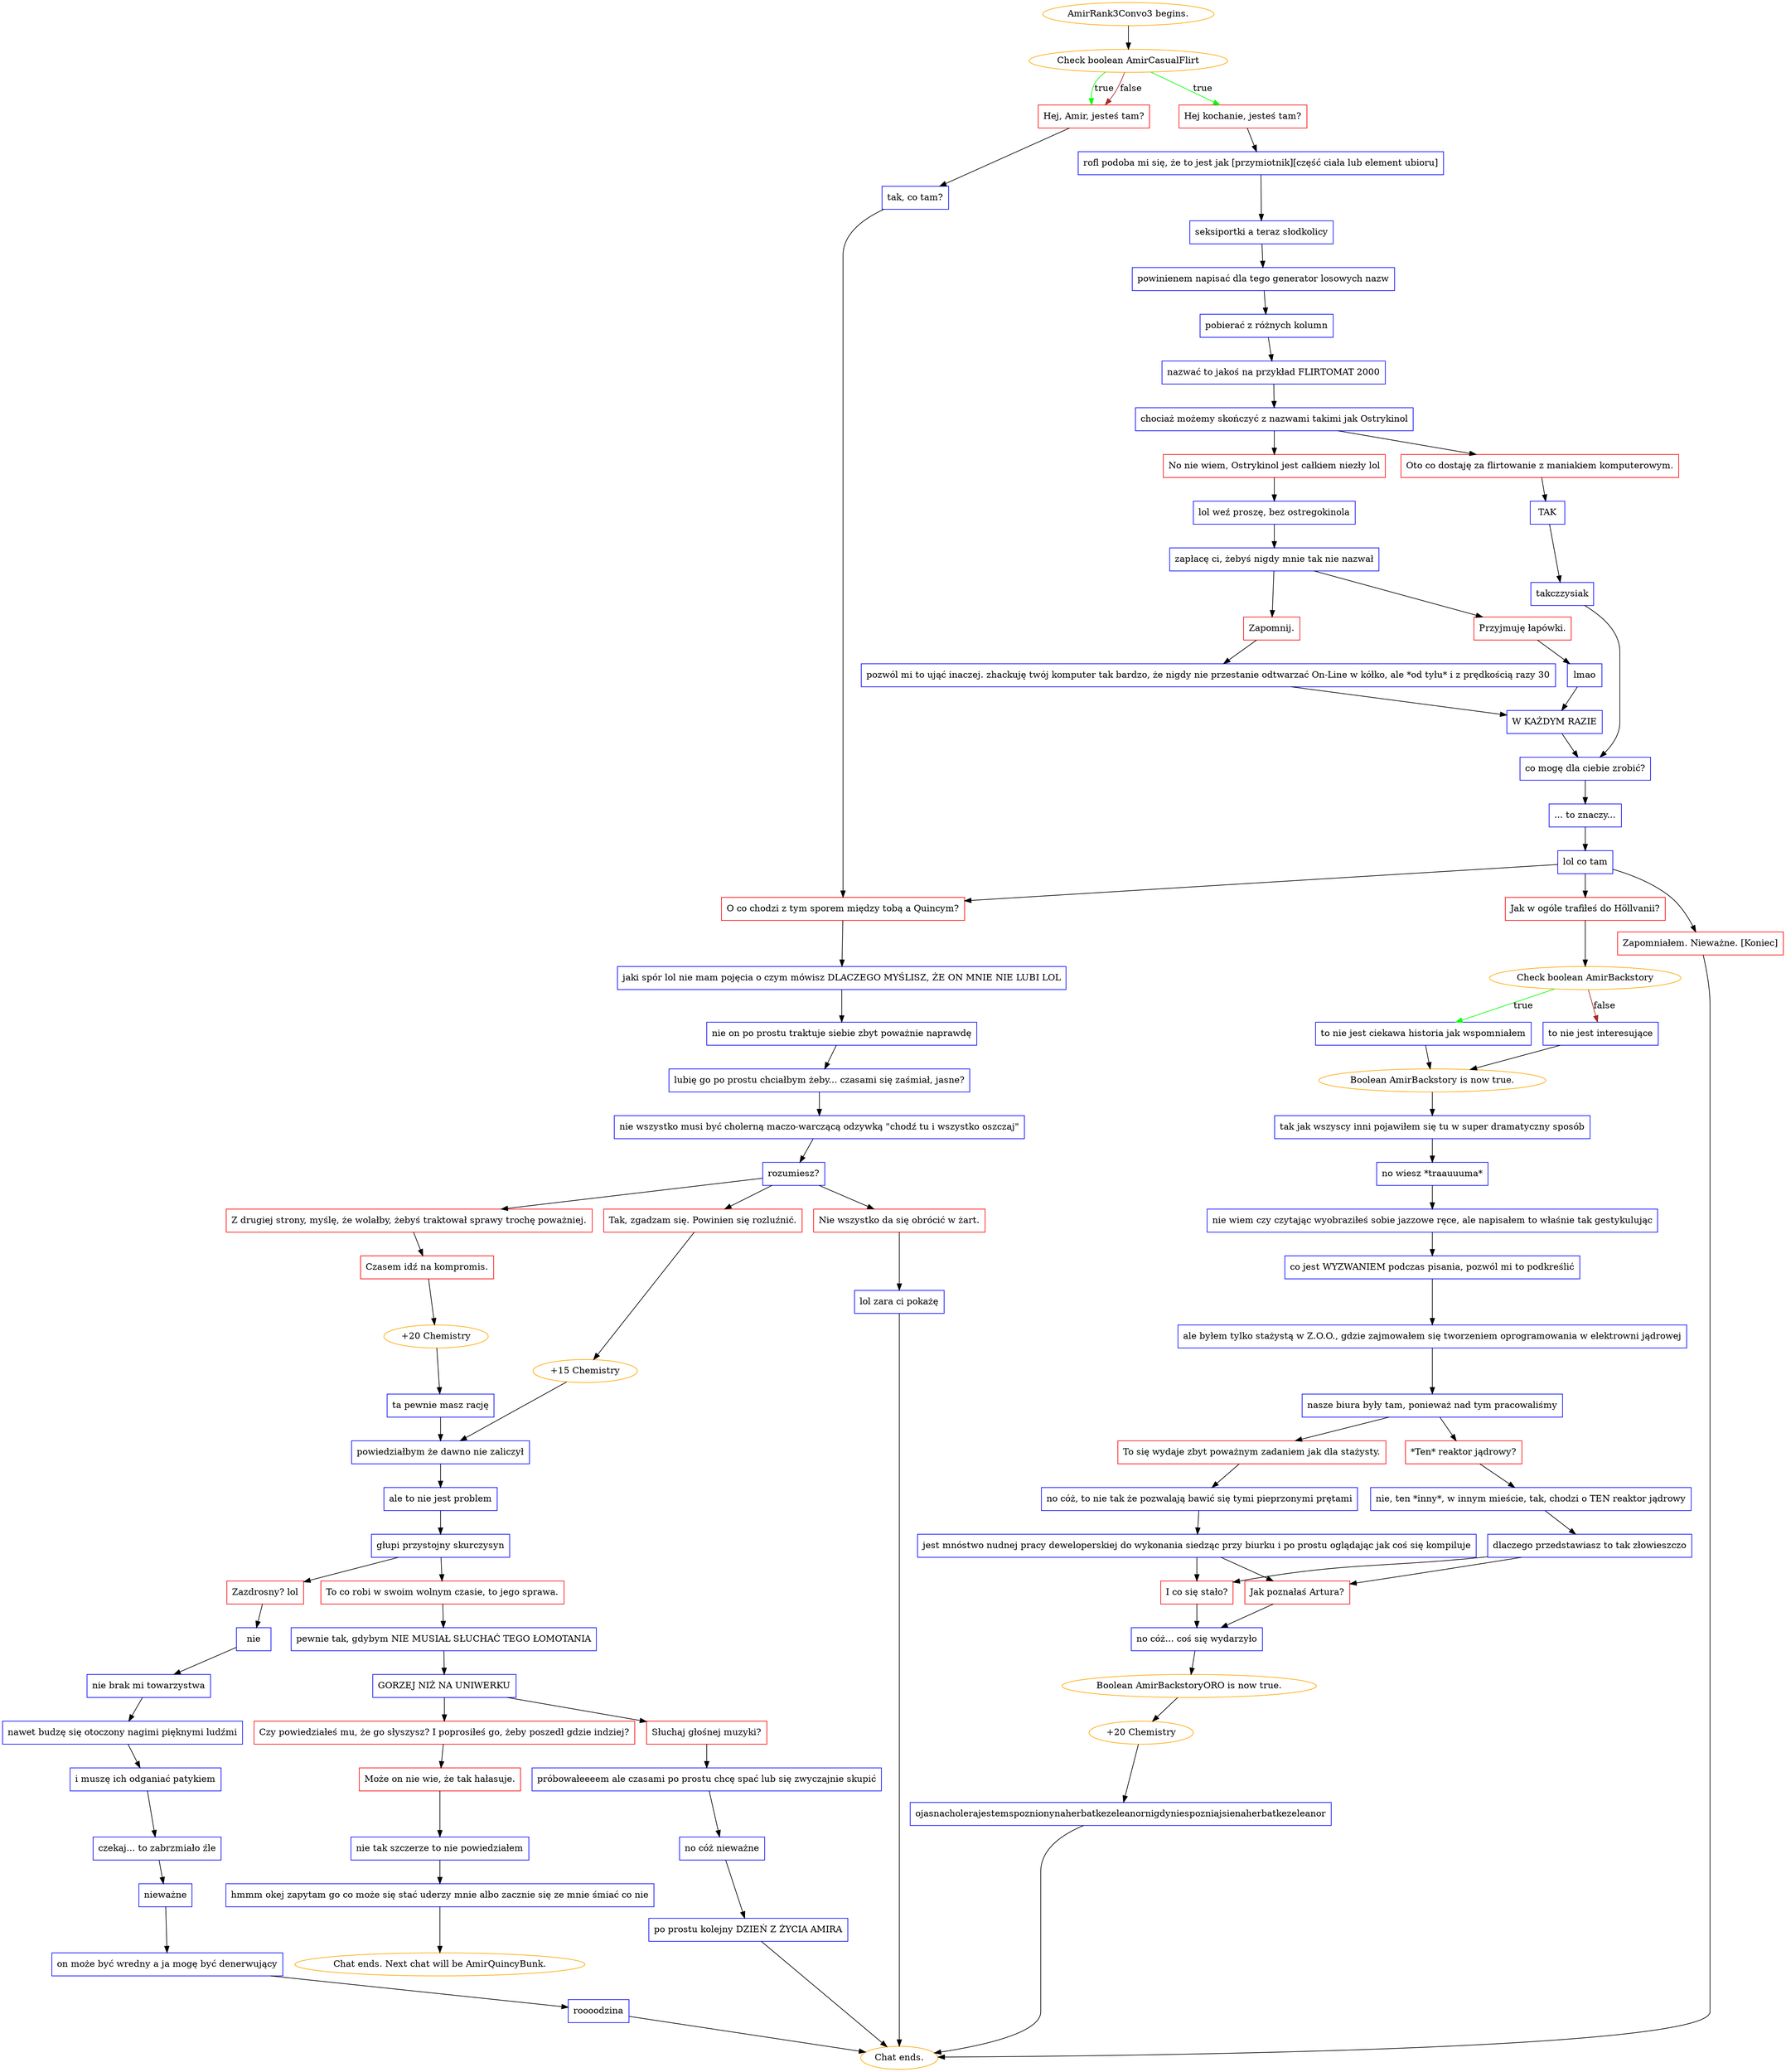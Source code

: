digraph {
	"AmirRank3Convo3 begins." [color=orange];
		"AmirRank3Convo3 begins." -> j2982152212;
	j2982152212 [label="Check boolean AmirCasualFlirt",color=orange];
		j2982152212 -> j3232986570 [label=true,color=green];
		j2982152212 -> j2699105217 [label=true,color=green];
		j2982152212 -> j2699105217 [label=false,color=brown];
	j3232986570 [label="Hej kochanie, jesteś tam?",shape=box,color=red];
		j3232986570 -> j4134029415;
	j2699105217 [label="Hej, Amir, jesteś tam?",shape=box,color=red];
		j2699105217 -> j703267480;
	j4134029415 [label="rofl podoba mi się, że to jest jak [przymiotnik][część ciała lub element ubioru]",shape=box,color=blue];
		j4134029415 -> j2876185712;
	j703267480 [label="tak, co tam?",shape=box,color=blue];
		j703267480 -> j2172884367;
	j2876185712 [label="seksiportki a teraz słodkolicy",shape=box,color=blue];
		j2876185712 -> j3951907532;
	j2172884367 [label="O co chodzi z tym sporem między tobą a Quincym?",shape=box,color=red];
		j2172884367 -> j2241872267;
	j3951907532 [label="powinienem napisać dla tego generator losowych nazw",shape=box,color=blue];
		j3951907532 -> j3472734124;
	j2241872267 [label="jaki spór lol nie mam pojęcia o czym mówisz DLACZEGO MYŚLISZ, ŻE ON MNIE NIE LUBI LOL",shape=box,color=blue];
		j2241872267 -> j1086914862;
	j3472734124 [label="pobierać z różnych kolumn",shape=box,color=blue];
		j3472734124 -> j655939340;
	j1086914862 [label="nie on po prostu traktuje siebie zbyt poważnie naprawdę",shape=box,color=blue];
		j1086914862 -> j1596218203;
	j655939340 [label="nazwać to jakoś na przykład FLIRTOMAT 2000",shape=box,color=blue];
		j655939340 -> j1783130752;
	j1596218203 [label="lubię go po prostu chciałbym żeby... czasami się zaśmiał, jasne?",shape=box,color=blue];
		j1596218203 -> j3633410071;
	j1783130752 [label="chociaż możemy skończyć z nazwami takimi jak Ostrykinol",shape=box,color=blue];
		j1783130752 -> j2009096220;
		j1783130752 -> j2649711834;
	j3633410071 [label="nie wszystko musi być cholerną maczo-warczącą odzywką \"chodź tu i wszystko oszczaj\"",shape=box,color=blue];
		j3633410071 -> j1626814514;
	j2009096220 [label="No nie wiem, Ostrykinol jest całkiem niezły lol",shape=box,color=red];
		j2009096220 -> j3547911485;
	j2649711834 [label="Oto co dostaję za flirtowanie z maniakiem komputerowym.",shape=box,color=red];
		j2649711834 -> j122071214;
	j1626814514 [label="rozumiesz?",shape=box,color=blue];
		j1626814514 -> j1216921106;
		j1626814514 -> j3097464950;
		j1626814514 -> j3075776655;
	j3547911485 [label="lol weź proszę, bez ostregokinola",shape=box,color=blue];
		j3547911485 -> j890943205;
	j122071214 [label="TAK",shape=box,color=blue];
		j122071214 -> j3106715297;
	j1216921106 [label="Z drugiej strony, myślę, że wolałby, żebyś traktował sprawy trochę poważniej.",shape=box,color=red];
		j1216921106 -> j3000098960;
	j3097464950 [label="Tak, zgadzam się. Powinien się rozluźnić.",shape=box,color=red];
		j3097464950 -> j1603028952;
	j3075776655 [label="Nie wszystko da się obrócić w żart.",shape=box,color=red];
		j3075776655 -> j1206144606;
	j890943205 [label="zapłacę ci, żebyś nigdy mnie tak nie nazwał",shape=box,color=blue];
		j890943205 -> j2624650973;
		j890943205 -> j3097838015;
	j3106715297 [label="takczzysiak",shape=box,color=blue];
		j3106715297 -> j2210826494;
	j3000098960 [label="Czasem idź na kompromis.",shape=box,color=red];
		j3000098960 -> j3550829283;
	j1603028952 [label="+15 Chemistry",color=orange];
		j1603028952 -> j379315185;
	j1206144606 [label="lol zara ci pokażę",shape=box,color=blue];
		j1206144606 -> "Chat ends.";
	j2624650973 [label="Przyjmuję łapówki.",shape=box,color=red];
		j2624650973 -> j3293197053;
	j3097838015 [label="Zapomnij.",shape=box,color=red];
		j3097838015 -> j2776638141;
	j2210826494 [label="co mogę dla ciebie zrobić?",shape=box,color=blue];
		j2210826494 -> j1744861245;
	j3550829283 [label="+20 Chemistry",color=orange];
		j3550829283 -> j1462124753;
	j379315185 [label="powiedziałbym że dawno nie zaliczył",shape=box,color=blue];
		j379315185 -> j2500778302;
	"Chat ends." [color=orange];
	j3293197053 [label="lmao",shape=box,color=blue];
		j3293197053 -> j3510673747;
	j2776638141 [label="pozwól mi to ująć inaczej. zhackuję twój komputer tak bardzo, że nigdy nie przestanie odtwarzać On-Line w kółko, ale *od tyłu* i z prędkością razy 30",shape=box,color=blue];
		j2776638141 -> j3510673747;
	j1744861245 [label="... to znaczy...",shape=box,color=blue];
		j1744861245 -> j1225557144;
	j1462124753 [label="ta pewnie masz rację",shape=box,color=blue];
		j1462124753 -> j379315185;
	j2500778302 [label="ale to nie jest problem",shape=box,color=blue];
		j2500778302 -> j4172963570;
	j3510673747 [label="W KAŻDYM RAZIE",shape=box,color=blue];
		j3510673747 -> j2210826494;
	j1225557144 [label="lol co tam",shape=box,color=blue];
		j1225557144 -> j114064480;
		j1225557144 -> j2172884367;
		j1225557144 -> j3034039505;
	j4172963570 [label="głupi przystojny skurczysyn",shape=box,color=blue];
		j4172963570 -> j793705625;
		j4172963570 -> j901048752;
	j114064480 [label="Jak w ogóle trafiłeś do Höllvanii?",shape=box,color=red];
		j114064480 -> j1182970936;
	j3034039505 [label="Zapomniałem. Nieważne. [Koniec]",shape=box,color=red];
		j3034039505 -> "Chat ends.";
	j793705625 [label="Zazdrosny? lol",shape=box,color=red];
		j793705625 -> j1131813015;
	j901048752 [label="To co robi w swoim wolnym czasie, to jego sprawa.",shape=box,color=red];
		j901048752 -> j2677588203;
	j1182970936 [label="Check boolean AmirBackstory",color=orange];
		j1182970936 -> j1850757221 [label=true,color=green];
		j1182970936 -> j3574414685 [label=false,color=brown];
	j1131813015 [label="nie",shape=box,color=blue];
		j1131813015 -> j4094446140;
	j2677588203 [label="pewnie tak, gdybym NIE MUSIAŁ SŁUCHAĆ TEGO ŁOMOTANIA",shape=box,color=blue];
		j2677588203 -> j2918559675;
	j1850757221 [label="to nie jest ciekawa historia jak wspomniałem",shape=box,color=blue];
		j1850757221 -> j1052505393;
	j3574414685 [label="to nie jest interesujące",shape=box,color=blue];
		j3574414685 -> j1052505393;
	j4094446140 [label="nie brak mi towarzystwa",shape=box,color=blue];
		j4094446140 -> j879406621;
	j2918559675 [label="GORZEJ NIŻ NA UNIWERKU",shape=box,color=blue];
		j2918559675 -> j2968878149;
		j2918559675 -> j601169412;
	j1052505393 [label="Boolean AmirBackstory is now true.",color=orange];
		j1052505393 -> j2918041657;
	j879406621 [label="nawet budzę się otoczony nagimi pięknymi ludźmi",shape=box,color=blue];
		j879406621 -> j358204804;
	j2968878149 [label="Czy powiedziałeś mu, że go słyszysz? I poprosiłeś go, żeby poszedł gdzie indziej?",shape=box,color=red];
		j2968878149 -> j2035540354;
	j601169412 [label="Słuchaj głośnej muzyki?",shape=box,color=red];
		j601169412 -> j2853576105;
	j2918041657 [label="tak jak wszyscy inni pojawiłem się tu w super dramatyczny sposób",shape=box,color=blue];
		j2918041657 -> j3951619724;
	j358204804 [label="i muszę ich odganiać patykiem",shape=box,color=blue];
		j358204804 -> j2818630780;
	j2035540354 [label="Może on nie wie, że tak hałasuje.",shape=box,color=red];
		j2035540354 -> j3581905799;
	j2853576105 [label="próbowałeeeem ale czasami po prostu chcę spać lub się zwyczajnie skupić",shape=box,color=blue];
		j2853576105 -> j161397653;
	j3951619724 [label="no wiesz *traauuuma*",shape=box,color=blue];
		j3951619724 -> j1302830931;
	j2818630780 [label="czekaj... to zabrzmiało źle",shape=box,color=blue];
		j2818630780 -> j106217554;
	j3581905799 [label="nie tak szczerze to nie powiedziałem",shape=box,color=blue];
		j3581905799 -> j1295693033;
	j161397653 [label="no cóż nieważne",shape=box,color=blue];
		j161397653 -> j3409620780;
	j1302830931 [label="nie wiem czy czytając wyobraziłeś sobie jazzowe ręce, ale napisałem to właśnie tak gestykulując",shape=box,color=blue];
		j1302830931 -> j1600955359;
	j106217554 [label="nieważne",shape=box,color=blue];
		j106217554 -> j1308888665;
	j1295693033 [label="hmmm okej zapytam go co może się stać uderzy mnie albo zacznie się ze mnie śmiać co nie",shape=box,color=blue];
		j1295693033 -> "Chat ends. Next chat will be AmirQuincyBunk.";
	j3409620780 [label="po prostu kolejny DZIEŃ Z ŻYCIA AMIRA",shape=box,color=blue];
		j3409620780 -> "Chat ends.";
	j1600955359 [label="co jest WYZWANIEM podczas pisania, pozwól mi to podkreślić",shape=box,color=blue];
		j1600955359 -> j1361104366;
	j1308888665 [label="on może być wredny a ja mogę być denerwujący",shape=box,color=blue];
		j1308888665 -> j535010522;
	"Chat ends. Next chat will be AmirQuincyBunk." [color=orange];
	j1361104366 [label="ale byłem tylko stażystą w Z.O.O., gdzie zajmowałem się tworzeniem oprogramowania w elektrowni jądrowej",shape=box,color=blue];
		j1361104366 -> j3398721441;
	j535010522 [label="roooodzina",shape=box,color=blue];
		j535010522 -> "Chat ends.";
	j3398721441 [label="nasze biura były tam, ponieważ nad tym pracowaliśmy",shape=box,color=blue];
		j3398721441 -> j2612653861;
		j3398721441 -> j3323211094;
	j2612653861 [label="*Ten* reaktor jądrowy?",shape=box,color=red];
		j2612653861 -> j1074097626;
	j3323211094 [label="To się wydaje zbyt poważnym zadaniem jak dla stażysty.",shape=box,color=red];
		j3323211094 -> j3420983269;
	j1074097626 [label="nie, ten *inny*, w innym mieście, tak, chodzi o TEN reaktor jądrowy",shape=box,color=blue];
		j1074097626 -> j1757483439;
	j3420983269 [label="no cóż, to nie tak że pozwalają bawić się tymi pieprzonymi prętami",shape=box,color=blue];
		j3420983269 -> j1026764374;
	j1757483439 [label="dlaczego przedstawiasz to tak złowieszczo",shape=box,color=blue];
		j1757483439 -> j517518469;
		j1757483439 -> j2200740169;
	j1026764374 [label="jest mnóstwo nudnej pracy deweloperskiej do wykonania siedząc przy biurku i po prostu oglądając jak coś się kompiluje",shape=box,color=blue];
		j1026764374 -> j517518469;
		j1026764374 -> j2200740169;
	j517518469 [label="I co się stało?",shape=box,color=red];
		j517518469 -> j624058307;
	j2200740169 [label="Jak poznałaś Artura?",shape=box,color=red];
		j2200740169 -> j624058307;
	j624058307 [label="no cóż... coś się wydarzyło",shape=box,color=blue];
		j624058307 -> j2890676787;
	j2890676787 [label="Boolean AmirBackstoryORO is now true.",color=orange];
		j2890676787 -> j2772025410;
	j2772025410 [label="+20 Chemistry",color=orange];
		j2772025410 -> j2691982167;
	j2691982167 [label="ojasnacholerajestemspoznionynaherbatkezeleanornigdyniespozniajsienaherbatkezeleanor",shape=box,color=blue];
		j2691982167 -> "Chat ends.";
}